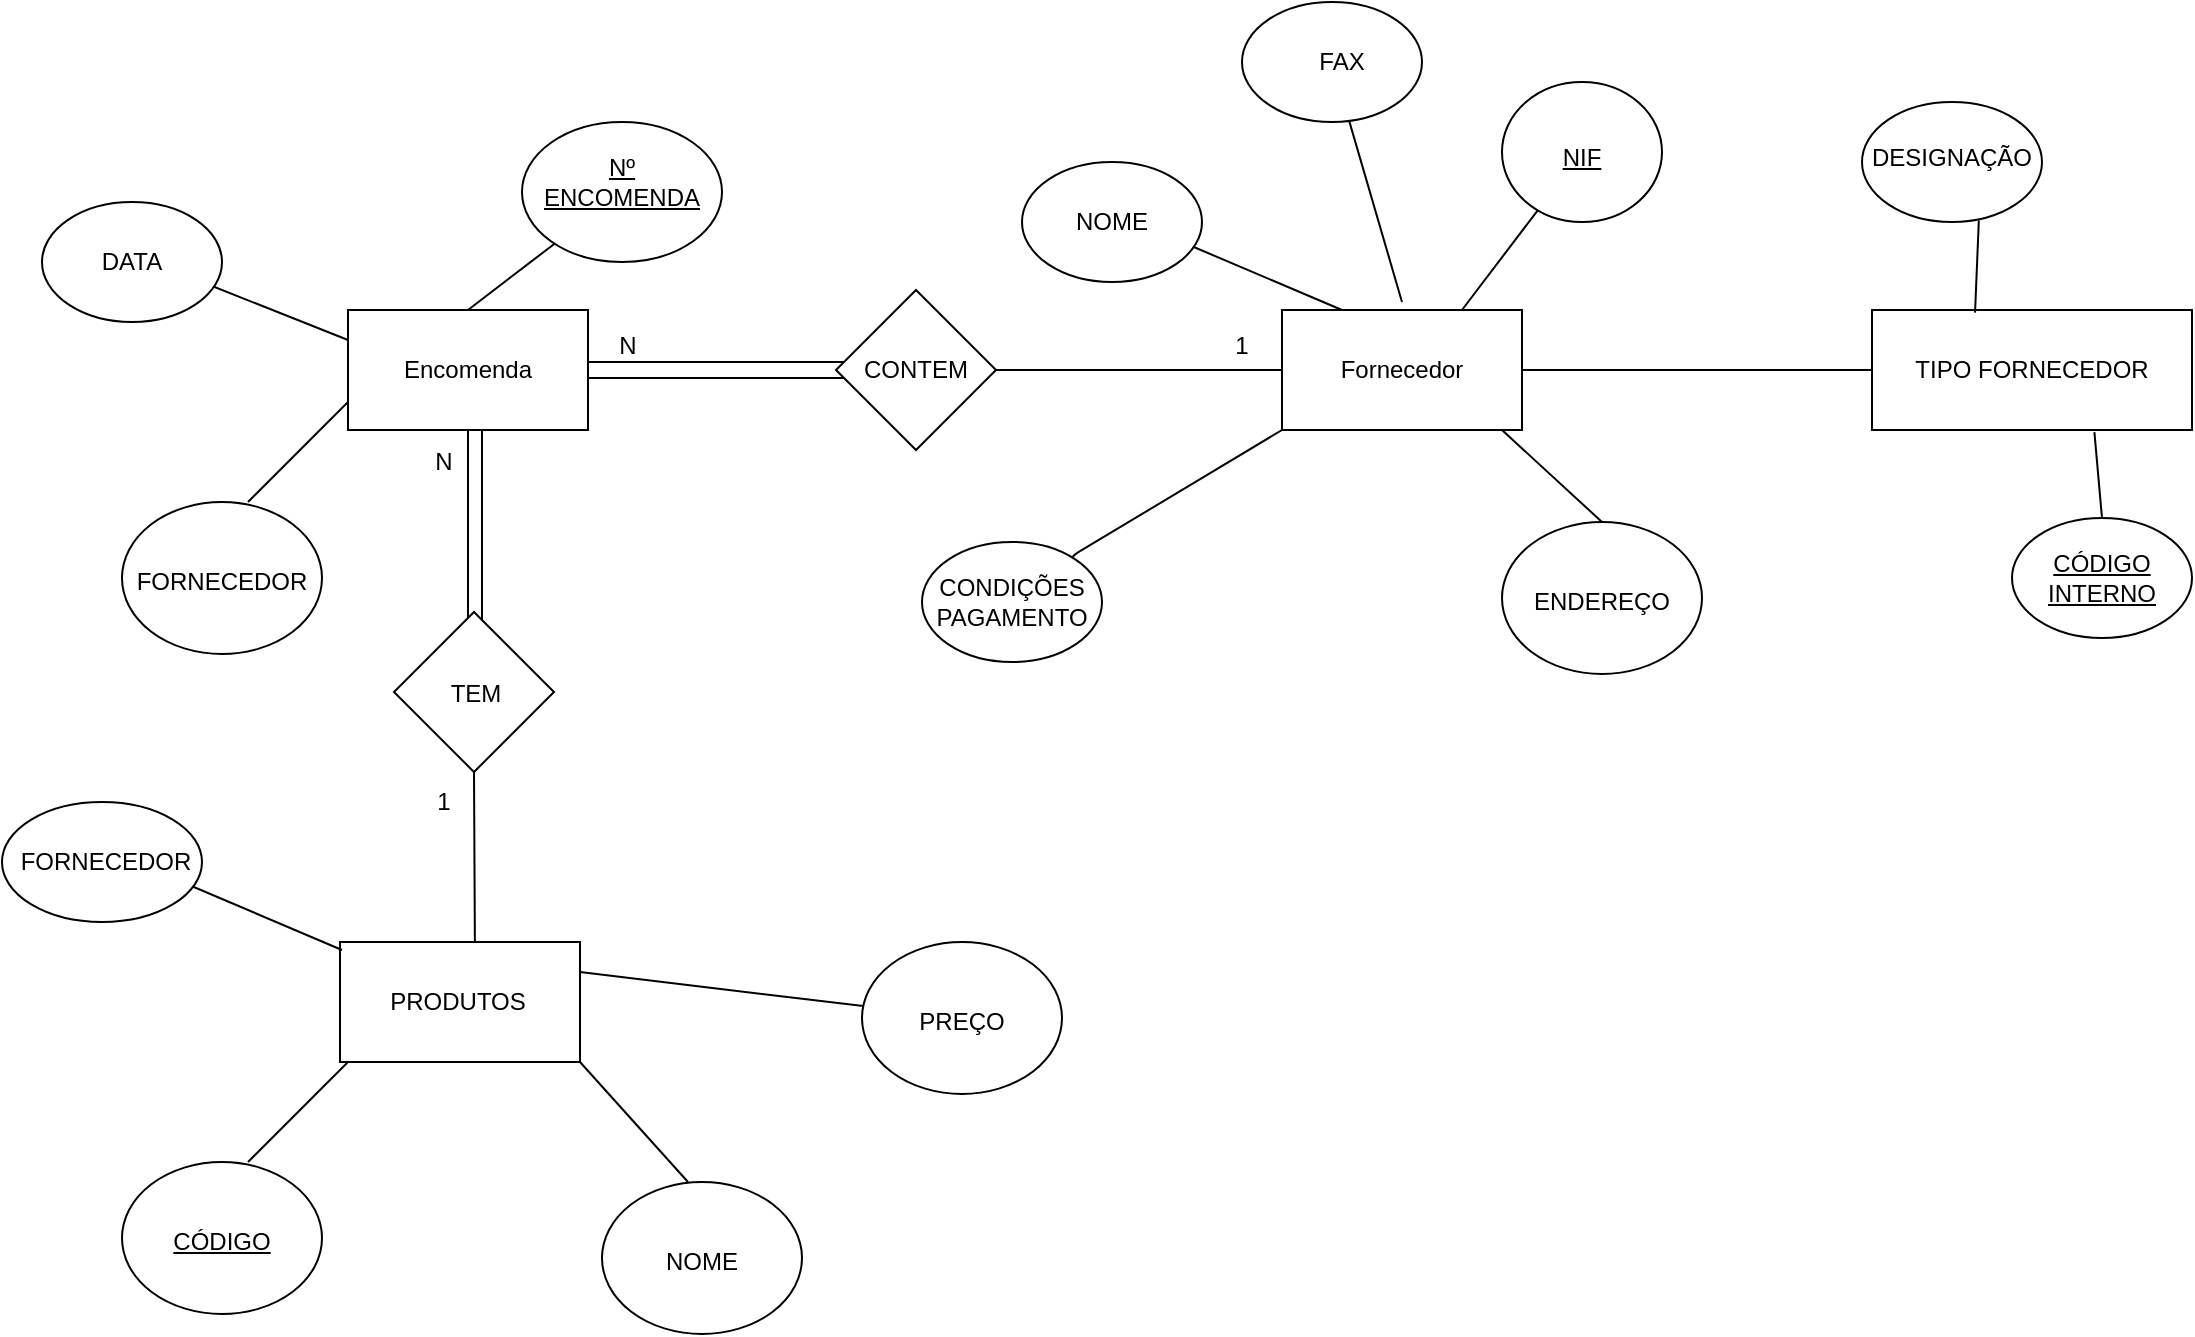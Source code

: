 <mxfile version="12.8.0" type="google"><diagram id="C5RBs43oDa-KdzZeNtuy" name="Page-1"><mxGraphModel dx="2256" dy="1900" grid="1" gridSize="10" guides="1" tooltips="1" connect="1" arrows="1" fold="1" page="1" pageScale="1" pageWidth="827" pageHeight="1169" math="0" shadow="0"><root><mxCell id="WIyWlLk6GJQsqaUBKTNV-0"/><mxCell id="WIyWlLk6GJQsqaUBKTNV-1" parent="WIyWlLk6GJQsqaUBKTNV-0"/><mxCell id="ojVdUd0bVW0jZMidfDdU-0" value="Encomenda" style="rounded=0;whiteSpace=wrap;html=1;" vertex="1" parent="WIyWlLk6GJQsqaUBKTNV-1"><mxGeometry x="123" y="104" width="120" height="60" as="geometry"/></mxCell><mxCell id="ojVdUd0bVW0jZMidfDdU-1" value="" style="endArrow=none;html=1;" edge="1" parent="WIyWlLk6GJQsqaUBKTNV-1"><mxGeometry width="50" height="50" relative="1" as="geometry"><mxPoint x="243" y="138" as="sourcePoint"/><mxPoint x="373" y="138" as="targetPoint"/></mxGeometry></mxCell><mxCell id="ojVdUd0bVW0jZMidfDdU-2" value="" style="endArrow=none;html=1;" edge="1" parent="WIyWlLk6GJQsqaUBKTNV-1"><mxGeometry width="50" height="50" relative="1" as="geometry"><mxPoint x="243" y="130" as="sourcePoint"/><mxPoint x="373" y="130" as="targetPoint"/></mxGeometry></mxCell><mxCell id="ojVdUd0bVW0jZMidfDdU-3" value="" style="rhombus;whiteSpace=wrap;html=1;" vertex="1" parent="WIyWlLk6GJQsqaUBKTNV-1"><mxGeometry x="367" y="94" width="80" height="80" as="geometry"/></mxCell><mxCell id="ojVdUd0bVW0jZMidfDdU-4" value="CONTEM" style="text;html=1;strokeColor=none;fillColor=none;align=center;verticalAlign=middle;whiteSpace=wrap;rounded=0;" vertex="1" parent="WIyWlLk6GJQsqaUBKTNV-1"><mxGeometry x="387" y="124" width="40" height="20" as="geometry"/></mxCell><mxCell id="ojVdUd0bVW0jZMidfDdU-5" value="" style="rounded=0;whiteSpace=wrap;html=1;" vertex="1" parent="WIyWlLk6GJQsqaUBKTNV-1"><mxGeometry x="590" y="104" width="120" height="60" as="geometry"/></mxCell><mxCell id="ojVdUd0bVW0jZMidfDdU-6" value="" style="endArrow=none;html=1;entryX=0;entryY=0.5;entryDx=0;entryDy=0;" edge="1" parent="WIyWlLk6GJQsqaUBKTNV-1" target="ojVdUd0bVW0jZMidfDdU-5"><mxGeometry width="50" height="50" relative="1" as="geometry"><mxPoint x="447" y="134" as="sourcePoint"/><mxPoint x="497" y="84" as="targetPoint"/></mxGeometry></mxCell><mxCell id="ojVdUd0bVW0jZMidfDdU-7" value="Fornecedor" style="text;html=1;strokeColor=none;fillColor=none;align=center;verticalAlign=middle;whiteSpace=wrap;rounded=0;" vertex="1" parent="WIyWlLk6GJQsqaUBKTNV-1"><mxGeometry x="630" y="124" width="40" height="20" as="geometry"/></mxCell><mxCell id="ojVdUd0bVW0jZMidfDdU-8" value="N" style="text;html=1;strokeColor=none;fillColor=none;align=center;verticalAlign=middle;whiteSpace=wrap;rounded=0;" vertex="1" parent="WIyWlLk6GJQsqaUBKTNV-1"><mxGeometry x="243" y="112" width="40" height="20" as="geometry"/></mxCell><mxCell id="ojVdUd0bVW0jZMidfDdU-11" value="1" style="text;html=1;strokeColor=none;fillColor=none;align=center;verticalAlign=middle;whiteSpace=wrap;rounded=0;" vertex="1" parent="WIyWlLk6GJQsqaUBKTNV-1"><mxGeometry x="550" y="112" width="40" height="20" as="geometry"/></mxCell><mxCell id="ojVdUd0bVW0jZMidfDdU-12" value="" style="endArrow=none;html=1;exitX=0.5;exitY=1;exitDx=0;exitDy=0;" edge="1" parent="WIyWlLk6GJQsqaUBKTNV-1" source="ojVdUd0bVW0jZMidfDdU-0"><mxGeometry width="50" height="50" relative="1" as="geometry"><mxPoint x="137" y="246" as="sourcePoint"/><mxPoint x="183" y="260" as="targetPoint"/></mxGeometry></mxCell><mxCell id="ojVdUd0bVW0jZMidfDdU-13" value="" style="endArrow=none;html=1;" edge="1" parent="WIyWlLk6GJQsqaUBKTNV-1"><mxGeometry width="50" height="50" relative="1" as="geometry"><mxPoint x="190" y="164" as="sourcePoint"/><mxPoint x="190" y="270" as="targetPoint"/></mxGeometry></mxCell><mxCell id="ojVdUd0bVW0jZMidfDdU-14" value="" style="rhombus;whiteSpace=wrap;html=1;" vertex="1" parent="WIyWlLk6GJQsqaUBKTNV-1"><mxGeometry x="146" y="255" width="80" height="80" as="geometry"/></mxCell><mxCell id="ojVdUd0bVW0jZMidfDdU-15" value="TEM" style="text;html=1;strokeColor=none;fillColor=none;align=center;verticalAlign=middle;whiteSpace=wrap;rounded=0;direction=west;" vertex="1" parent="WIyWlLk6GJQsqaUBKTNV-1"><mxGeometry x="167" y="286" width="40" height="20" as="geometry"/></mxCell><mxCell id="ojVdUd0bVW0jZMidfDdU-16" value="" style="rounded=0;whiteSpace=wrap;html=1;" vertex="1" parent="WIyWlLk6GJQsqaUBKTNV-1"><mxGeometry x="119" y="420" width="120" height="60" as="geometry"/></mxCell><mxCell id="ojVdUd0bVW0jZMidfDdU-17" value="" style="endArrow=none;html=1;exitX=0.5;exitY=1;exitDx=0;exitDy=0;entryX=0.562;entryY=0;entryDx=0;entryDy=0;entryPerimeter=0;" edge="1" parent="WIyWlLk6GJQsqaUBKTNV-1" target="ojVdUd0bVW0jZMidfDdU-16" source="ojVdUd0bVW0jZMidfDdU-14"><mxGeometry width="50" height="50" relative="1" as="geometry"><mxPoint x="327" y="300" as="sourcePoint"/><mxPoint x="377" y="250" as="targetPoint"/><Array as="points"/></mxGeometry></mxCell><mxCell id="ojVdUd0bVW0jZMidfDdU-18" value="PRODUTOS" style="text;html=1;strokeColor=none;fillColor=none;align=center;verticalAlign=middle;whiteSpace=wrap;rounded=0;direction=west;" vertex="1" parent="WIyWlLk6GJQsqaUBKTNV-1"><mxGeometry x="158" y="440" width="40" height="20" as="geometry"/></mxCell><mxCell id="ojVdUd0bVW0jZMidfDdU-19" value="N" style="text;html=1;strokeColor=none;fillColor=none;align=center;verticalAlign=middle;whiteSpace=wrap;rounded=0;direction=west;" vertex="1" parent="WIyWlLk6GJQsqaUBKTNV-1"><mxGeometry x="151" y="170" width="40" height="20" as="geometry"/></mxCell><mxCell id="ojVdUd0bVW0jZMidfDdU-20" value="1" style="text;html=1;strokeColor=none;fillColor=none;align=center;verticalAlign=middle;whiteSpace=wrap;rounded=0;direction=west;" vertex="1" parent="WIyWlLk6GJQsqaUBKTNV-1"><mxGeometry x="151" y="340" width="40" height="20" as="geometry"/></mxCell><mxCell id="ojVdUd0bVW0jZMidfDdU-24" value="" style="endArrow=none;html=1;exitX=0.5;exitY=0;exitDx=0;exitDy=0;" edge="1" parent="WIyWlLk6GJQsqaUBKTNV-1" source="ojVdUd0bVW0jZMidfDdU-0" target="ojVdUd0bVW0jZMidfDdU-25"><mxGeometry width="50" height="50" relative="1" as="geometry"><mxPoint x="190" y="100" as="sourcePoint"/><mxPoint x="240" y="50" as="targetPoint"/></mxGeometry></mxCell><mxCell id="ojVdUd0bVW0jZMidfDdU-25" value="" style="ellipse;whiteSpace=wrap;html=1;" vertex="1" parent="WIyWlLk6GJQsqaUBKTNV-1"><mxGeometry x="210" y="10" width="100" height="70" as="geometry"/></mxCell><mxCell id="ojVdUd0bVW0jZMidfDdU-26" value="Nº ENCOMENDA" style="text;html=1;strokeColor=none;fillColor=none;align=center;verticalAlign=middle;whiteSpace=wrap;rounded=0;fontStyle=4" vertex="1" parent="WIyWlLk6GJQsqaUBKTNV-1"><mxGeometry x="220" y="30" width="80" height="20" as="geometry"/></mxCell><mxCell id="ojVdUd0bVW0jZMidfDdU-28" value="" style="endArrow=none;html=1;" edge="1" parent="WIyWlLk6GJQsqaUBKTNV-1"><mxGeometry width="50" height="50" relative="1" as="geometry"><mxPoint x="73" y="200" as="sourcePoint"/><mxPoint x="123" y="150" as="targetPoint"/></mxGeometry></mxCell><mxCell id="ojVdUd0bVW0jZMidfDdU-29" value="" style="ellipse;whiteSpace=wrap;html=1;" vertex="1" parent="WIyWlLk6GJQsqaUBKTNV-1"><mxGeometry x="10" y="200" width="100" height="76" as="geometry"/></mxCell><mxCell id="ojVdUd0bVW0jZMidfDdU-30" value="FORNECEDOR" style="text;html=1;strokeColor=none;fillColor=none;align=center;verticalAlign=middle;whiteSpace=wrap;rounded=0;" vertex="1" parent="WIyWlLk6GJQsqaUBKTNV-1"><mxGeometry x="40" y="230" width="40" height="20" as="geometry"/></mxCell><mxCell id="ojVdUd0bVW0jZMidfDdU-31" value="" style="endArrow=none;html=1;entryX=0;entryY=0.25;entryDx=0;entryDy=0;" edge="1" parent="WIyWlLk6GJQsqaUBKTNV-1" target="ojVdUd0bVW0jZMidfDdU-0"><mxGeometry width="50" height="50" relative="1" as="geometry"><mxPoint x="50" y="90" as="sourcePoint"/><mxPoint x="100" y="40" as="targetPoint"/></mxGeometry></mxCell><mxCell id="ojVdUd0bVW0jZMidfDdU-32" value="" style="ellipse;whiteSpace=wrap;html=1;" vertex="1" parent="WIyWlLk6GJQsqaUBKTNV-1"><mxGeometry x="-30" y="50" width="90" height="60" as="geometry"/></mxCell><mxCell id="ojVdUd0bVW0jZMidfDdU-33" value="DATA" style="text;html=1;strokeColor=none;fillColor=none;align=center;verticalAlign=middle;whiteSpace=wrap;rounded=0;" vertex="1" parent="WIyWlLk6GJQsqaUBKTNV-1"><mxGeometry x="-5" y="70" width="40" height="20" as="geometry"/></mxCell><mxCell id="ojVdUd0bVW0jZMidfDdU-34" value="" style="endArrow=none;html=1;exitX=0.75;exitY=0;exitDx=0;exitDy=0;" edge="1" parent="WIyWlLk6GJQsqaUBKTNV-1" target="ojVdUd0bVW0jZMidfDdU-35" source="ojVdUd0bVW0jZMidfDdU-5"><mxGeometry width="50" height="50" relative="1" as="geometry"><mxPoint x="690" y="100" as="sourcePoint"/><mxPoint x="730" y="30" as="targetPoint"/></mxGeometry></mxCell><mxCell id="ojVdUd0bVW0jZMidfDdU-35" value="" style="ellipse;whiteSpace=wrap;html=1;" vertex="1" parent="WIyWlLk6GJQsqaUBKTNV-1"><mxGeometry x="700" y="-10" width="80" height="70" as="geometry"/></mxCell><mxCell id="ojVdUd0bVW0jZMidfDdU-36" value="" style="endArrow=none;html=1;entryX=0.25;entryY=0;entryDx=0;entryDy=0;" edge="1" parent="WIyWlLk6GJQsqaUBKTNV-1" target="ojVdUd0bVW0jZMidfDdU-5"><mxGeometry width="50" height="50" relative="1" as="geometry"><mxPoint x="540" y="70" as="sourcePoint"/><mxPoint x="613" y="99" as="targetPoint"/></mxGeometry></mxCell><mxCell id="ojVdUd0bVW0jZMidfDdU-37" value="" style="ellipse;whiteSpace=wrap;html=1;" vertex="1" parent="WIyWlLk6GJQsqaUBKTNV-1"><mxGeometry x="460" y="30" width="90" height="60" as="geometry"/></mxCell><mxCell id="ojVdUd0bVW0jZMidfDdU-38" value="NOME" style="text;html=1;strokeColor=none;fillColor=none;align=center;verticalAlign=middle;whiteSpace=wrap;rounded=0;" vertex="1" parent="WIyWlLk6GJQsqaUBKTNV-1"><mxGeometry x="485" y="50" width="40" height="20" as="geometry"/></mxCell><mxCell id="ojVdUd0bVW0jZMidfDdU-39" value="NIF" style="text;html=1;strokeColor=none;fillColor=none;align=center;verticalAlign=middle;whiteSpace=wrap;rounded=0;fontStyle=4" vertex="1" parent="WIyWlLk6GJQsqaUBKTNV-1"><mxGeometry x="720" y="18" width="40" height="20" as="geometry"/></mxCell><mxCell id="ojVdUd0bVW0jZMidfDdU-40" value="" style="endArrow=none;html=1;entryX=0.75;entryY=1;entryDx=0;entryDy=0;exitX=0.5;exitY=0;exitDx=0;exitDy=0;" edge="1" parent="WIyWlLk6GJQsqaUBKTNV-1" source="ojVdUd0bVW0jZMidfDdU-41"><mxGeometry width="50" height="50" relative="1" as="geometry"><mxPoint x="713" y="230" as="sourcePoint"/><mxPoint x="700" y="164" as="targetPoint"/></mxGeometry></mxCell><mxCell id="ojVdUd0bVW0jZMidfDdU-41" value="" style="ellipse;whiteSpace=wrap;html=1;" vertex="1" parent="WIyWlLk6GJQsqaUBKTNV-1"><mxGeometry x="700" y="210" width="100" height="76" as="geometry"/></mxCell><mxCell id="ojVdUd0bVW0jZMidfDdU-42" value="" style="endArrow=none;html=1;" edge="1" parent="WIyWlLk6GJQsqaUBKTNV-1"><mxGeometry width="50" height="50" relative="1" as="geometry"><mxPoint x="73" y="530" as="sourcePoint"/><mxPoint x="123" y="480" as="targetPoint"/></mxGeometry></mxCell><mxCell id="ojVdUd0bVW0jZMidfDdU-43" value="" style="ellipse;whiteSpace=wrap;html=1;" vertex="1" parent="WIyWlLk6GJQsqaUBKTNV-1"><mxGeometry x="10" y="530" width="100" height="76" as="geometry"/></mxCell><mxCell id="ojVdUd0bVW0jZMidfDdU-44" value="" style="endArrow=none;html=1;entryX=1;entryY=1;entryDx=0;entryDy=0;" edge="1" parent="WIyWlLk6GJQsqaUBKTNV-1" target="ojVdUd0bVW0jZMidfDdU-16"><mxGeometry width="50" height="50" relative="1" as="geometry"><mxPoint x="293" y="540" as="sourcePoint"/><mxPoint x="343" y="490" as="targetPoint"/></mxGeometry></mxCell><mxCell id="ojVdUd0bVW0jZMidfDdU-45" value="" style="ellipse;whiteSpace=wrap;html=1;" vertex="1" parent="WIyWlLk6GJQsqaUBKTNV-1"><mxGeometry x="250" y="540" width="100" height="76" as="geometry"/></mxCell><mxCell id="ojVdUd0bVW0jZMidfDdU-46" value="" style="endArrow=none;html=1;entryX=1;entryY=0.25;entryDx=0;entryDy=0;" edge="1" parent="WIyWlLk6GJQsqaUBKTNV-1" source="ojVdUd0bVW0jZMidfDdU-47" target="ojVdUd0bVW0jZMidfDdU-16"><mxGeometry width="50" height="50" relative="1" as="geometry"><mxPoint x="443" y="420" as="sourcePoint"/><mxPoint x="493" y="370" as="targetPoint"/></mxGeometry></mxCell><mxCell id="ojVdUd0bVW0jZMidfDdU-47" value="" style="ellipse;whiteSpace=wrap;html=1;" vertex="1" parent="WIyWlLk6GJQsqaUBKTNV-1"><mxGeometry x="380" y="420" width="100" height="76" as="geometry"/></mxCell><mxCell id="ojVdUd0bVW0jZMidfDdU-48" value="ENDEREÇO" style="text;html=1;strokeColor=none;fillColor=none;align=center;verticalAlign=middle;whiteSpace=wrap;rounded=0;" vertex="1" parent="WIyWlLk6GJQsqaUBKTNV-1"><mxGeometry x="730" y="240" width="40" height="20" as="geometry"/></mxCell><mxCell id="ojVdUd0bVW0jZMidfDdU-52" value="" style="endArrow=none;html=1;entryX=0;entryY=1;entryDx=0;entryDy=0;exitX=1;exitY=0.5;exitDx=0;exitDy=0;" edge="1" parent="WIyWlLk6GJQsqaUBKTNV-1" source="ojVdUd0bVW0jZMidfDdU-53" target="ojVdUd0bVW0jZMidfDdU-5"><mxGeometry width="50" height="50" relative="1" as="geometry"><mxPoint x="650" y="540" as="sourcePoint"/><mxPoint x="730" y="574" as="targetPoint"/><Array as="points"><mxPoint x="480" y="230"/></Array></mxGeometry></mxCell><mxCell id="ojVdUd0bVW0jZMidfDdU-53" value="" style="ellipse;whiteSpace=wrap;html=1;" vertex="1" parent="WIyWlLk6GJQsqaUBKTNV-1"><mxGeometry x="410" y="220" width="90" height="60" as="geometry"/></mxCell><mxCell id="ojVdUd0bVW0jZMidfDdU-54" value="CONDIÇÕES PAGAMENTO" style="text;html=1;strokeColor=none;fillColor=none;align=center;verticalAlign=middle;whiteSpace=wrap;rounded=0;" vertex="1" parent="WIyWlLk6GJQsqaUBKTNV-1"><mxGeometry x="435" y="240" width="40" height="20" as="geometry"/></mxCell><mxCell id="ojVdUd0bVW0jZMidfDdU-55" value="" style="endArrow=none;html=1;" edge="1" parent="WIyWlLk6GJQsqaUBKTNV-1" source="ojVdUd0bVW0jZMidfDdU-56"><mxGeometry width="50" height="50" relative="1" as="geometry"><mxPoint x="590" y="-40" as="sourcePoint"/><mxPoint x="650" y="100" as="targetPoint"/></mxGeometry></mxCell><mxCell id="ojVdUd0bVW0jZMidfDdU-56" value="" style="ellipse;whiteSpace=wrap;html=1;" vertex="1" parent="WIyWlLk6GJQsqaUBKTNV-1"><mxGeometry x="570" y="-50" width="90" height="60" as="geometry"/></mxCell><mxCell id="ojVdUd0bVW0jZMidfDdU-57" value="FAX" style="text;html=1;strokeColor=none;fillColor=none;align=center;verticalAlign=middle;whiteSpace=wrap;rounded=0;" vertex="1" parent="WIyWlLk6GJQsqaUBKTNV-1"><mxGeometry x="600" y="-30" width="40" height="20" as="geometry"/></mxCell><mxCell id="ojVdUd0bVW0jZMidfDdU-62" value="CÓDIGO" style="text;html=1;strokeColor=none;fillColor=none;align=center;verticalAlign=middle;whiteSpace=wrap;rounded=0;fontStyle=4" vertex="1" parent="WIyWlLk6GJQsqaUBKTNV-1"><mxGeometry x="40" y="560" width="40" height="20" as="geometry"/></mxCell><mxCell id="ojVdUd0bVW0jZMidfDdU-63" value="NOME" style="text;html=1;strokeColor=none;fillColor=none;align=center;verticalAlign=middle;whiteSpace=wrap;rounded=0;" vertex="1" parent="WIyWlLk6GJQsqaUBKTNV-1"><mxGeometry x="280" y="570" width="40" height="20" as="geometry"/></mxCell><mxCell id="ojVdUd0bVW0jZMidfDdU-64" value="PREÇO" style="text;html=1;strokeColor=none;fillColor=none;align=center;verticalAlign=middle;whiteSpace=wrap;rounded=0;" vertex="1" parent="WIyWlLk6GJQsqaUBKTNV-1"><mxGeometry x="410" y="450" width="40" height="20" as="geometry"/></mxCell><mxCell id="ojVdUd0bVW0jZMidfDdU-65" value="" style="endArrow=none;html=1;entryX=0.25;entryY=0;entryDx=0;entryDy=0;" edge="1" parent="WIyWlLk6GJQsqaUBKTNV-1"><mxGeometry width="50" height="50" relative="1" as="geometry"><mxPoint x="40" y="390" as="sourcePoint"/><mxPoint x="120" y="424" as="targetPoint"/></mxGeometry></mxCell><mxCell id="ojVdUd0bVW0jZMidfDdU-66" value="" style="ellipse;whiteSpace=wrap;html=1;" vertex="1" parent="WIyWlLk6GJQsqaUBKTNV-1"><mxGeometry x="-50" y="350" width="100" height="60" as="geometry"/></mxCell><mxCell id="ojVdUd0bVW0jZMidfDdU-67" value="FORNECEDOR" style="text;html=1;strokeColor=none;fillColor=none;align=center;verticalAlign=middle;whiteSpace=wrap;rounded=0;" vertex="1" parent="WIyWlLk6GJQsqaUBKTNV-1"><mxGeometry x="-18" y="370" width="40" height="20" as="geometry"/></mxCell><mxCell id="ojVdUd0bVW0jZMidfDdU-72" value="" style="endArrow=none;html=1;exitX=1;exitY=0.5;exitDx=0;exitDy=0;entryX=0;entryY=0.5;entryDx=0;entryDy=0;" edge="1" parent="WIyWlLk6GJQsqaUBKTNV-1" source="ojVdUd0bVW0jZMidfDdU-5" target="ojVdUd0bVW0jZMidfDdU-73"><mxGeometry width="50" height="50" relative="1" as="geometry"><mxPoint x="860" y="260" as="sourcePoint"/><mxPoint x="880" y="134" as="targetPoint"/></mxGeometry></mxCell><mxCell id="ojVdUd0bVW0jZMidfDdU-73" value="TIPO FORNECEDOR" style="rounded=0;whiteSpace=wrap;html=1;" vertex="1" parent="WIyWlLk6GJQsqaUBKTNV-1"><mxGeometry x="885" y="104" width="160" height="60" as="geometry"/></mxCell><mxCell id="ojVdUd0bVW0jZMidfDdU-74" value="" style="endArrow=none;html=1;entryX=0.322;entryY=0.022;entryDx=0;entryDy=0;entryPerimeter=0;exitX=0.649;exitY=0.988;exitDx=0;exitDy=0;exitPerimeter=0;" edge="1" parent="WIyWlLk6GJQsqaUBKTNV-1" source="ojVdUd0bVW0jZMidfDdU-75" target="ojVdUd0bVW0jZMidfDdU-73"><mxGeometry width="50" height="50" relative="1" as="geometry"><mxPoint x="940" y="-44" as="sourcePoint"/><mxPoint x="1020" y="-10" as="targetPoint"/></mxGeometry></mxCell><mxCell id="ojVdUd0bVW0jZMidfDdU-75" value="" style="ellipse;whiteSpace=wrap;html=1;" vertex="1" parent="WIyWlLk6GJQsqaUBKTNV-1"><mxGeometry x="880" width="90" height="60" as="geometry"/></mxCell><mxCell id="ojVdUd0bVW0jZMidfDdU-76" value="DESIGNAÇÃO" style="text;html=1;strokeColor=none;fillColor=none;align=center;verticalAlign=middle;whiteSpace=wrap;rounded=0;" vertex="1" parent="WIyWlLk6GJQsqaUBKTNV-1"><mxGeometry x="905" y="18" width="40" height="20" as="geometry"/></mxCell><mxCell id="ojVdUd0bVW0jZMidfDdU-84" value="" style="endArrow=none;html=1;exitX=0.5;exitY=0;exitDx=0;exitDy=0;entryX=0.695;entryY=1.018;entryDx=0;entryDy=0;entryPerimeter=0;" edge="1" parent="WIyWlLk6GJQsqaUBKTNV-1" source="ojVdUd0bVW0jZMidfDdU-85" target="ojVdUd0bVW0jZMidfDdU-73"><mxGeometry width="50" height="50" relative="1" as="geometry"><mxPoint x="1020" y="220" as="sourcePoint"/><mxPoint x="1020" y="160" as="targetPoint"/></mxGeometry></mxCell><mxCell id="ojVdUd0bVW0jZMidfDdU-85" value="" style="ellipse;whiteSpace=wrap;html=1;" vertex="1" parent="WIyWlLk6GJQsqaUBKTNV-1"><mxGeometry x="955" y="208" width="90" height="60" as="geometry"/></mxCell><mxCell id="ojVdUd0bVW0jZMidfDdU-86" value="CÓDIGO INTERNO" style="text;html=1;strokeColor=none;fillColor=none;align=center;verticalAlign=middle;whiteSpace=wrap;rounded=0;fontStyle=4" vertex="1" parent="WIyWlLk6GJQsqaUBKTNV-1"><mxGeometry x="980" y="228" width="40" height="20" as="geometry"/></mxCell></root></mxGraphModel></diagram></mxfile>
